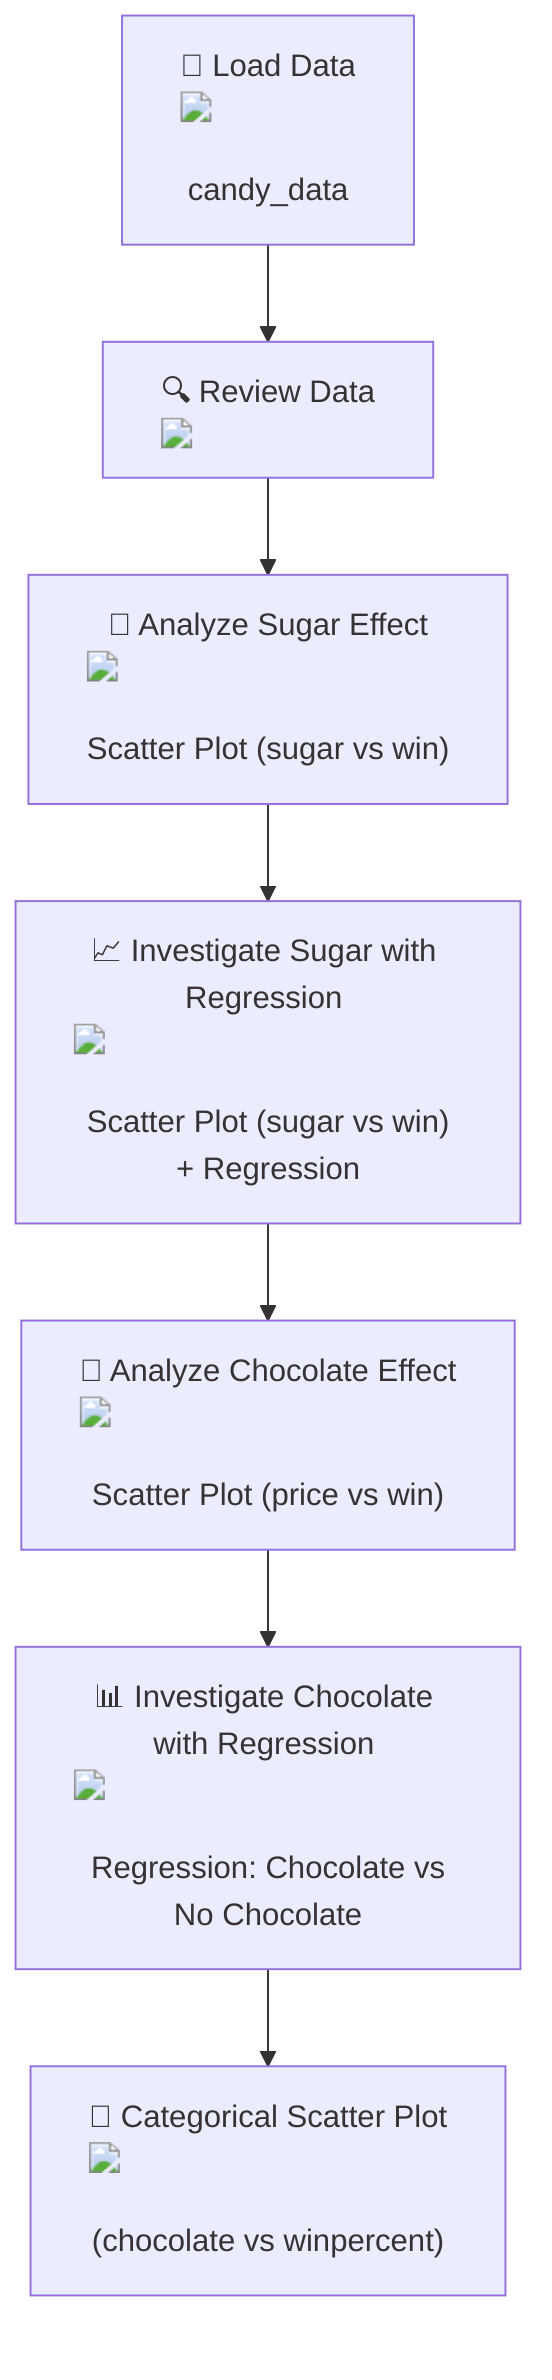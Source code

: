 flowchart TD
    A["📂 Load Data <img src='dummy_plots/barplot_template.svg'/> <br/> candy_data"] --> B["🔍 Review Data <img src='dummy_plots/hist_template.svg'/>"]
    B --> C["🍭 Analyze Sugar Effect <img src='dummy_plots/scatter_plot_template.svg'/> <br/> Scatter Plot (sugar vs win)"]
    C --> D["📈 Investigate Sugar with Regression <img src='dummy_plots/scatter_plot_template.svg'/> <br/> Scatter Plot (sugar vs win) + Regression"]
    D --> E["🍫 Analyze Chocolate Effect <img src='dummy_plots/scatter_plot_template.svg'/> <br/> Scatter Plot (price vs win)"]
    E --> F["📊 Investigate Chocolate with Regression <img src='dummy_plots/scatter_plot_template.svg'/> <br/> Regression: Chocolate vs No Chocolate"]
    F --> G["🔢 Categorical Scatter Plot <img src='dummy_plots/scatter_plot_template.svg'/> <br/> (chocolate vs winpercent)"]